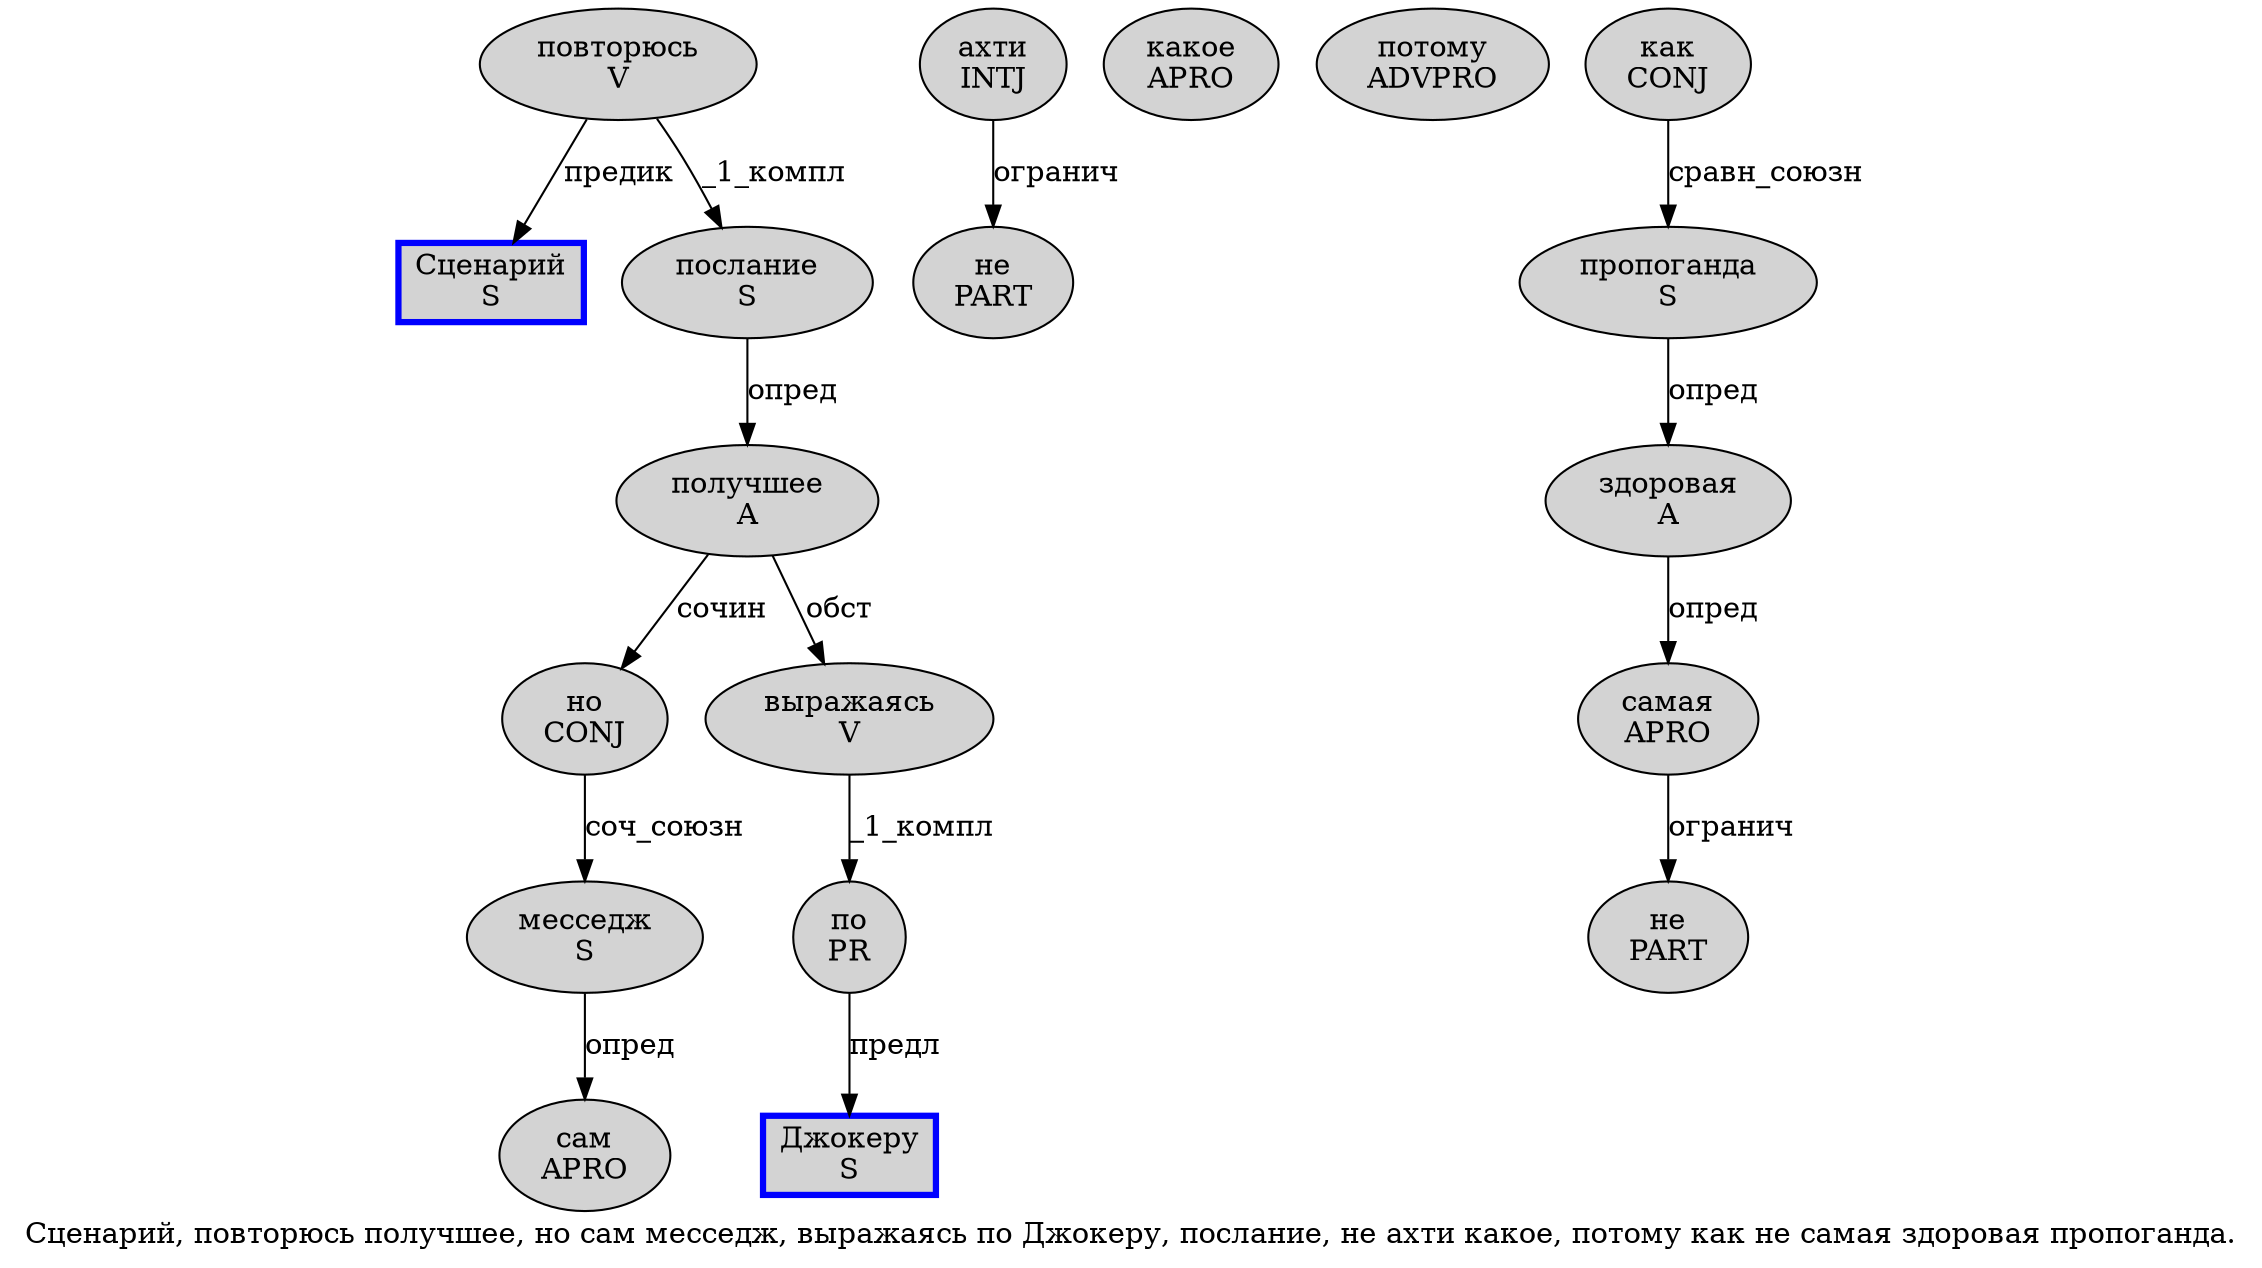 digraph SENTENCE_3026 {
	graph [label="Сценарий, повторюсь получшее, но сам месседж, выражаясь по Джокеру, послание, не ахти какое, потому как не самая здоровая пропоганда."]
	node [style=filled]
		0 [label="Сценарий
S" color=blue fillcolor=lightgray penwidth=3 shape=box]
		2 [label="повторюсь
V" color="" fillcolor=lightgray penwidth=1 shape=ellipse]
		3 [label="получшее
A" color="" fillcolor=lightgray penwidth=1 shape=ellipse]
		5 [label="но
CONJ" color="" fillcolor=lightgray penwidth=1 shape=ellipse]
		6 [label="сам
APRO" color="" fillcolor=lightgray penwidth=1 shape=ellipse]
		7 [label="месседж
S" color="" fillcolor=lightgray penwidth=1 shape=ellipse]
		9 [label="выражаясь
V" color="" fillcolor=lightgray penwidth=1 shape=ellipse]
		10 [label="по
PR" color="" fillcolor=lightgray penwidth=1 shape=ellipse]
		11 [label="Джокеру
S" color=blue fillcolor=lightgray penwidth=3 shape=box]
		13 [label="послание
S" color="" fillcolor=lightgray penwidth=1 shape=ellipse]
		15 [label="не
PART" color="" fillcolor=lightgray penwidth=1 shape=ellipse]
		16 [label="ахти
INTJ" color="" fillcolor=lightgray penwidth=1 shape=ellipse]
		17 [label="какое
APRO" color="" fillcolor=lightgray penwidth=1 shape=ellipse]
		19 [label="потому
ADVPRO" color="" fillcolor=lightgray penwidth=1 shape=ellipse]
		20 [label="как
CONJ" color="" fillcolor=lightgray penwidth=1 shape=ellipse]
		21 [label="не
PART" color="" fillcolor=lightgray penwidth=1 shape=ellipse]
		22 [label="самая
APRO" color="" fillcolor=lightgray penwidth=1 shape=ellipse]
		23 [label="здоровая
A" color="" fillcolor=lightgray penwidth=1 shape=ellipse]
		24 [label="пропоганда
S" color="" fillcolor=lightgray penwidth=1 shape=ellipse]
			24 -> 23 [label="опред"]
			23 -> 22 [label="опред"]
			20 -> 24 [label="сравн_союзн"]
			7 -> 6 [label="опред"]
			3 -> 5 [label="сочин"]
			3 -> 9 [label="обст"]
			9 -> 10 [label="_1_компл"]
			22 -> 21 [label="огранич"]
			2 -> 0 [label="предик"]
			2 -> 13 [label="_1_компл"]
			10 -> 11 [label="предл"]
			16 -> 15 [label="огранич"]
			13 -> 3 [label="опред"]
			5 -> 7 [label="соч_союзн"]
}